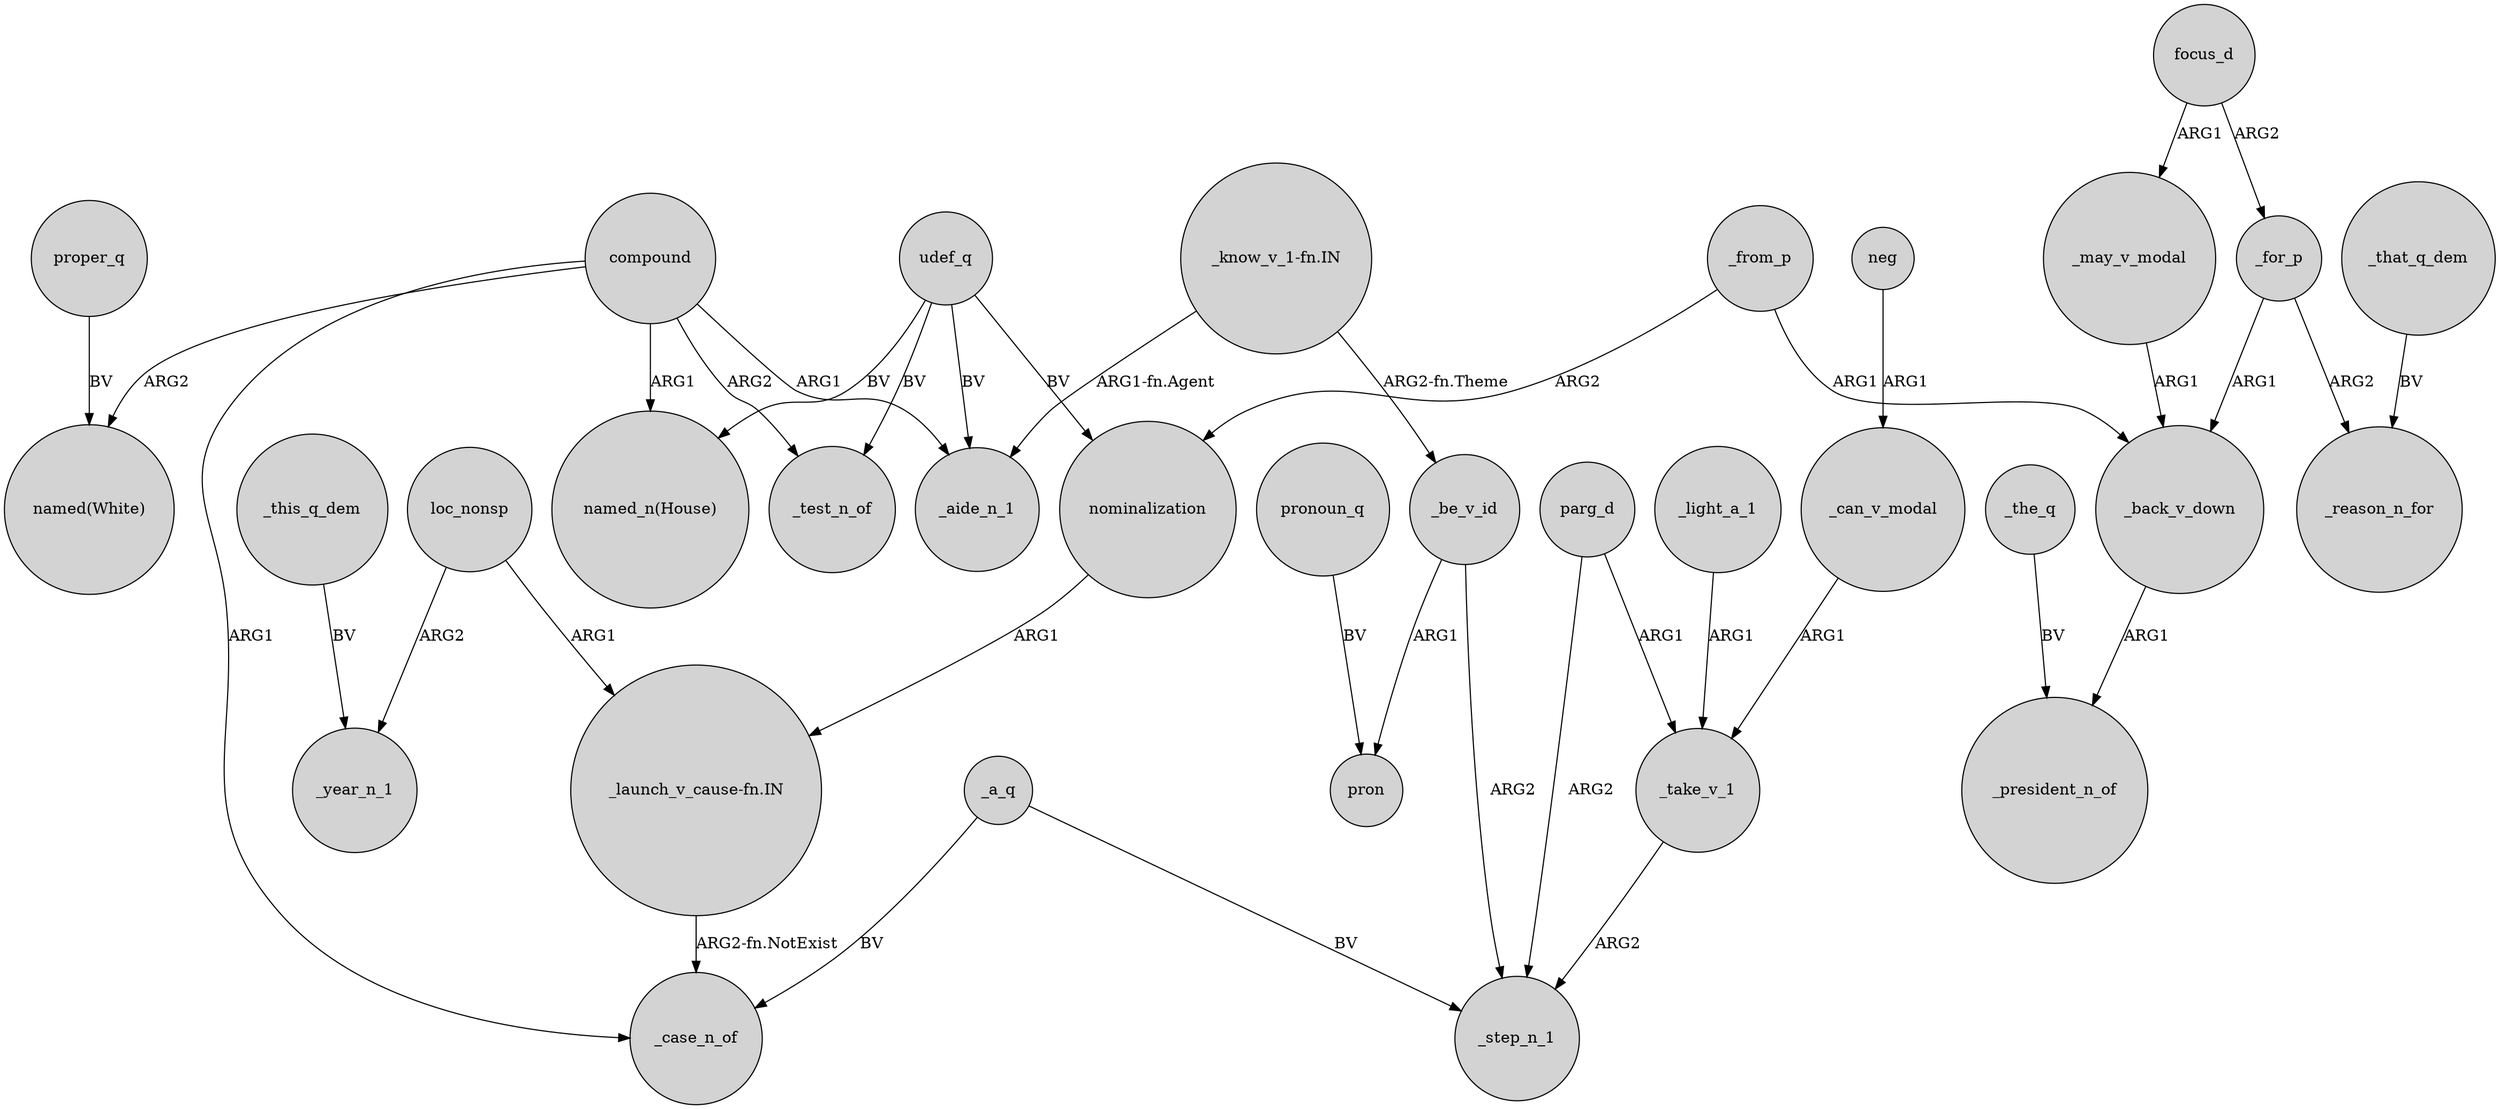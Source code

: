 digraph {
	node [shape=circle style=filled]
	udef_q -> "named_n(House)" [label=BV]
	_that_q_dem -> _reason_n_for [label=BV]
	_back_v_down -> _president_n_of [label=ARG1]
	parg_d -> _take_v_1 [label=ARG1]
	"_know_v_1-fn.IN" -> _be_v_id [label="ARG2-fn.Theme"]
	_a_q -> _case_n_of [label=BV]
	udef_q -> _aide_n_1 [label=BV]
	compound -> "named(White)" [label=ARG2]
	udef_q -> _test_n_of [label=BV]
	_may_v_modal -> _back_v_down [label=ARG1]
	_can_v_modal -> _take_v_1 [label=ARG1]
	compound -> _test_n_of [label=ARG2]
	_light_a_1 -> _take_v_1 [label=ARG1]
	focus_d -> _may_v_modal [label=ARG1]
	compound -> "named_n(House)" [label=ARG1]
	_be_v_id -> pron [label=ARG1]
	_be_v_id -> _step_n_1 [label=ARG2]
	focus_d -> _for_p [label=ARG2]
	_a_q -> _step_n_1 [label=BV]
	"_launch_v_cause-fn.IN" -> _case_n_of [label="ARG2-fn.NotExist"]
	pronoun_q -> pron [label=BV]
	proper_q -> "named(White)" [label=BV]
	parg_d -> _step_n_1 [label=ARG2]
	compound -> _case_n_of [label=ARG1]
	_for_p -> _reason_n_for [label=ARG2]
	loc_nonsp -> "_launch_v_cause-fn.IN" [label=ARG1]
	compound -> _aide_n_1 [label=ARG1]
	nominalization -> "_launch_v_cause-fn.IN" [label=ARG1]
	loc_nonsp -> _year_n_1 [label=ARG2]
	_the_q -> _president_n_of [label=BV]
	udef_q -> nominalization [label=BV]
	_from_p -> _back_v_down [label=ARG1]
	_from_p -> nominalization [label=ARG2]
	_take_v_1 -> _step_n_1 [label=ARG2]
	_for_p -> _back_v_down [label=ARG1]
	neg -> _can_v_modal [label=ARG1]
	"_know_v_1-fn.IN" -> _aide_n_1 [label="ARG1-fn.Agent"]
	_this_q_dem -> _year_n_1 [label=BV]
}
